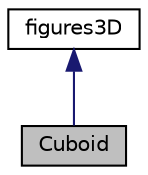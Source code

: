 digraph "Cuboid"
{
  edge [fontname="Helvetica",fontsize="10",labelfontname="Helvetica",labelfontsize="10"];
  node [fontname="Helvetica",fontsize="10",shape=record];
  Node1 [label="Cuboid",height=0.2,width=0.4,color="black", fillcolor="grey75", style="filled", fontcolor="black"];
  Node2 -> Node1 [dir="back",color="midnightblue",fontsize="10",style="solid"];
  Node2 [label="figures3D",height=0.2,width=0.4,color="black", fillcolor="white", style="filled",URL="$classfigures3_d.html",tooltip="Model szerokiego pojecia figury geometrycznej 3-wymiarowej, klasy nadrzednej. "];
}
